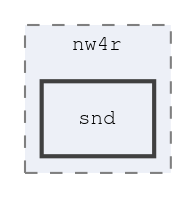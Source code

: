 digraph "source/nw4r/snd"
{
 // LATEX_PDF_SIZE
  edge [fontname="FreeMono",fontsize="10",labelfontname="FreeMono",labelfontsize="10"];
  node [fontname="FreeMono",fontsize="10",shape=record];
  compound=true
  subgraph clusterdir_fa539d9f400cd8c961cb0a68e32183e6 {
    graph [ bgcolor="#edf0f7", pencolor="grey50", style="filled,dashed,", label="nw4r", fontname="FreeMono", fontsize="10", URL="dir_fa539d9f400cd8c961cb0a68e32183e6.html"]
  dir_9202b0b0976a2702a96d7c716ac15c69 [shape=box, label="snd", style="filled,bold,", fillcolor="#edf0f7", color="grey25", URL="dir_9202b0b0976a2702a96d7c716ac15c69.html"];
  }
}
